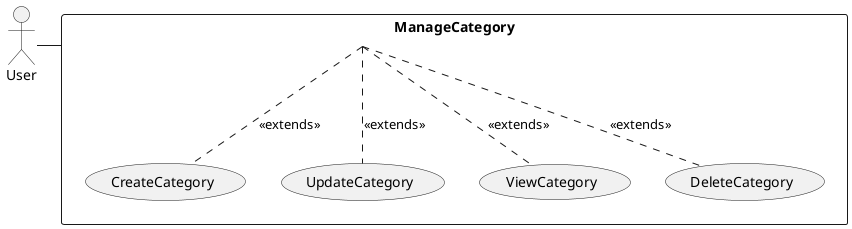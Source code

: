 @startuml
actor User
rectangle ManageCategory{
    User -right- (ManageCategory)
    (ManageCategory) .- (CreateCategory) : <<extends>>
    (ManageCategory) .- (UpdateCategory) : <<extends>>
    (ManageCategory) .- (ViewCategory) : <<extends>>
    (ManageCategory) .- (DeleteCategory) : <<extends>>
}
@enduml
